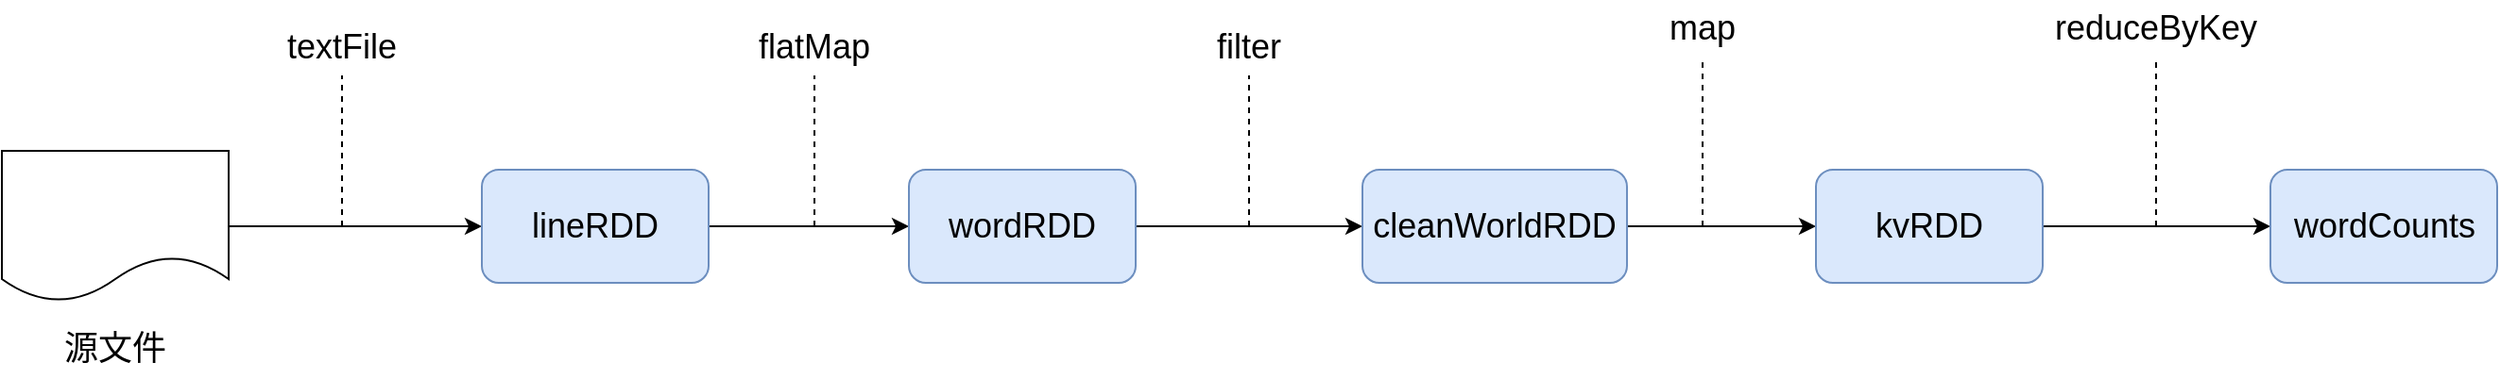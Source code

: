 <mxfile version="21.7.4" type="github">
  <diagram name="第 1 页" id="KjnWt2C1wSOg4n5B0rsV">
    <mxGraphModel dx="1482" dy="684" grid="1" gridSize="10" guides="1" tooltips="1" connect="1" arrows="1" fold="1" page="1" pageScale="1" pageWidth="827" pageHeight="1169" math="0" shadow="0">
      <root>
        <mxCell id="0" />
        <mxCell id="1" parent="0" />
        <mxCell id="uU2KtaDZSGd9mYO_BWjt-18" style="edgeStyle=orthogonalEdgeStyle;rounded=0;orthogonalLoop=1;jettySize=auto;html=1;exitX=1;exitY=0.5;exitDx=0;exitDy=0;entryX=0;entryY=0.5;entryDx=0;entryDy=0;" edge="1" parent="1" source="uU2KtaDZSGd9mYO_BWjt-1" target="uU2KtaDZSGd9mYO_BWjt-15">
          <mxGeometry relative="1" as="geometry" />
        </mxCell>
        <mxCell id="uU2KtaDZSGd9mYO_BWjt-1" value="" style="shape=document;whiteSpace=wrap;html=1;boundedLbl=1;" vertex="1" parent="1">
          <mxGeometry x="40" y="170" width="120" height="80" as="geometry" />
        </mxCell>
        <mxCell id="uU2KtaDZSGd9mYO_BWjt-2" value="&lt;font style=&quot;font-size: 18px;&quot;&gt;源文件&lt;/font&gt;" style="text;html=1;strokeColor=none;fillColor=none;align=center;verticalAlign=middle;whiteSpace=wrap;rounded=0;" vertex="1" parent="1">
          <mxGeometry x="70" y="260" width="60" height="30" as="geometry" />
        </mxCell>
        <mxCell id="uU2KtaDZSGd9mYO_BWjt-20" value="" style="edgeStyle=orthogonalEdgeStyle;rounded=0;orthogonalLoop=1;jettySize=auto;html=1;" edge="1" parent="1" source="uU2KtaDZSGd9mYO_BWjt-15" target="uU2KtaDZSGd9mYO_BWjt-19">
          <mxGeometry relative="1" as="geometry" />
        </mxCell>
        <mxCell id="uU2KtaDZSGd9mYO_BWjt-15" value="&lt;font style=&quot;font-size: 18px;&quot;&gt;lineRDD&lt;/font&gt;" style="rounded=1;whiteSpace=wrap;html=1;fillColor=#dae8fc;strokeColor=#6c8ebf;" vertex="1" parent="1">
          <mxGeometry x="294" y="180" width="120" height="60" as="geometry" />
        </mxCell>
        <mxCell id="uU2KtaDZSGd9mYO_BWjt-22" value="" style="edgeStyle=orthogonalEdgeStyle;rounded=0;orthogonalLoop=1;jettySize=auto;html=1;" edge="1" parent="1" source="uU2KtaDZSGd9mYO_BWjt-19" target="uU2KtaDZSGd9mYO_BWjt-21">
          <mxGeometry relative="1" as="geometry" />
        </mxCell>
        <mxCell id="uU2KtaDZSGd9mYO_BWjt-19" value="&lt;font style=&quot;font-size: 18px;&quot;&gt;wordRDD&lt;/font&gt;" style="whiteSpace=wrap;html=1;rounded=1;fillColor=#dae8fc;strokeColor=#6c8ebf;" vertex="1" parent="1">
          <mxGeometry x="520" y="180" width="120" height="60" as="geometry" />
        </mxCell>
        <mxCell id="uU2KtaDZSGd9mYO_BWjt-24" value="" style="edgeStyle=orthogonalEdgeStyle;rounded=0;orthogonalLoop=1;jettySize=auto;html=1;" edge="1" parent="1" source="uU2KtaDZSGd9mYO_BWjt-21" target="uU2KtaDZSGd9mYO_BWjt-23">
          <mxGeometry relative="1" as="geometry" />
        </mxCell>
        <mxCell id="uU2KtaDZSGd9mYO_BWjt-21" value="&lt;font style=&quot;font-size: 18px;&quot;&gt;cleanWorldRDD&lt;/font&gt;" style="whiteSpace=wrap;html=1;rounded=1;fillColor=#dae8fc;strokeColor=#6c8ebf;" vertex="1" parent="1">
          <mxGeometry x="760" y="180" width="140" height="60" as="geometry" />
        </mxCell>
        <mxCell id="uU2KtaDZSGd9mYO_BWjt-26" value="" style="edgeStyle=orthogonalEdgeStyle;rounded=0;orthogonalLoop=1;jettySize=auto;html=1;" edge="1" parent="1" source="uU2KtaDZSGd9mYO_BWjt-23" target="uU2KtaDZSGd9mYO_BWjt-25">
          <mxGeometry relative="1" as="geometry" />
        </mxCell>
        <mxCell id="uU2KtaDZSGd9mYO_BWjt-23" value="&lt;font style=&quot;font-size: 18px;&quot;&gt;kvRDD&lt;/font&gt;" style="whiteSpace=wrap;html=1;rounded=1;fillColor=#dae8fc;strokeColor=#6c8ebf;" vertex="1" parent="1">
          <mxGeometry x="1000" y="180" width="120" height="60" as="geometry" />
        </mxCell>
        <mxCell id="uU2KtaDZSGd9mYO_BWjt-25" value="&lt;font style=&quot;font-size: 18px;&quot;&gt;wordCounts&lt;/font&gt;" style="whiteSpace=wrap;html=1;rounded=1;fillColor=#dae8fc;strokeColor=#6c8ebf;" vertex="1" parent="1">
          <mxGeometry x="1240.5" y="180" width="120" height="60" as="geometry" />
        </mxCell>
        <mxCell id="uU2KtaDZSGd9mYO_BWjt-29" value="" style="endArrow=none;dashed=1;html=1;rounded=0;" edge="1" parent="1">
          <mxGeometry width="50" height="50" relative="1" as="geometry">
            <mxPoint x="220" y="210" as="sourcePoint" />
            <mxPoint x="220" y="130" as="targetPoint" />
          </mxGeometry>
        </mxCell>
        <mxCell id="uU2KtaDZSGd9mYO_BWjt-31" value="&lt;font style=&quot;font-size: 18px;&quot;&gt;textFile&lt;/font&gt;" style="text;html=1;strokeColor=none;fillColor=none;align=center;verticalAlign=middle;whiteSpace=wrap;rounded=0;" vertex="1" parent="1">
          <mxGeometry x="190" y="100" width="60" height="30" as="geometry" />
        </mxCell>
        <mxCell id="uU2KtaDZSGd9mYO_BWjt-32" value="" style="endArrow=none;dashed=1;html=1;rounded=0;" edge="1" parent="1">
          <mxGeometry width="50" height="50" relative="1" as="geometry">
            <mxPoint x="470" y="210" as="sourcePoint" />
            <mxPoint x="470" y="130" as="targetPoint" />
          </mxGeometry>
        </mxCell>
        <mxCell id="uU2KtaDZSGd9mYO_BWjt-33" value="&lt;font style=&quot;font-size: 18px;&quot;&gt;flatMap&lt;/font&gt;" style="text;html=1;strokeColor=none;fillColor=none;align=center;verticalAlign=middle;whiteSpace=wrap;rounded=0;" vertex="1" parent="1">
          <mxGeometry x="440" y="100" width="60" height="30" as="geometry" />
        </mxCell>
        <mxCell id="uU2KtaDZSGd9mYO_BWjt-35" value="" style="endArrow=none;dashed=1;html=1;rounded=0;" edge="1" parent="1">
          <mxGeometry width="50" height="50" relative="1" as="geometry">
            <mxPoint x="700" y="210" as="sourcePoint" />
            <mxPoint x="700" y="130" as="targetPoint" />
          </mxGeometry>
        </mxCell>
        <mxCell id="uU2KtaDZSGd9mYO_BWjt-39" value="&lt;font style=&quot;font-size: 18px;&quot;&gt;filter&lt;/font&gt;" style="text;html=1;strokeColor=none;fillColor=none;align=center;verticalAlign=middle;whiteSpace=wrap;rounded=0;" vertex="1" parent="1">
          <mxGeometry x="670" y="100" width="60" height="30" as="geometry" />
        </mxCell>
        <mxCell id="uU2KtaDZSGd9mYO_BWjt-40" value="" style="endArrow=none;dashed=1;html=1;rounded=0;" edge="1" parent="1">
          <mxGeometry width="50" height="50" relative="1" as="geometry">
            <mxPoint x="940" y="210" as="sourcePoint" />
            <mxPoint x="940" y="120" as="targetPoint" />
          </mxGeometry>
        </mxCell>
        <mxCell id="uU2KtaDZSGd9mYO_BWjt-41" value="&lt;font style=&quot;font-size: 18px;&quot;&gt;map&lt;/font&gt;" style="text;html=1;strokeColor=none;fillColor=none;align=center;verticalAlign=middle;whiteSpace=wrap;rounded=0;" vertex="1" parent="1">
          <mxGeometry x="910" y="90" width="60" height="30" as="geometry" />
        </mxCell>
        <mxCell id="uU2KtaDZSGd9mYO_BWjt-42" value="" style="endArrow=none;dashed=1;html=1;rounded=0;" edge="1" parent="1">
          <mxGeometry width="50" height="50" relative="1" as="geometry">
            <mxPoint x="1180" y="210" as="sourcePoint" />
            <mxPoint x="1180" y="120" as="targetPoint" />
          </mxGeometry>
        </mxCell>
        <mxCell id="uU2KtaDZSGd9mYO_BWjt-43" value="&lt;font style=&quot;font-size: 18px;&quot;&gt;reduceByKey&lt;/font&gt;" style="text;html=1;strokeColor=none;fillColor=none;align=center;verticalAlign=middle;whiteSpace=wrap;rounded=0;" vertex="1" parent="1">
          <mxGeometry x="1150" y="90" width="60" height="30" as="geometry" />
        </mxCell>
      </root>
    </mxGraphModel>
  </diagram>
</mxfile>
